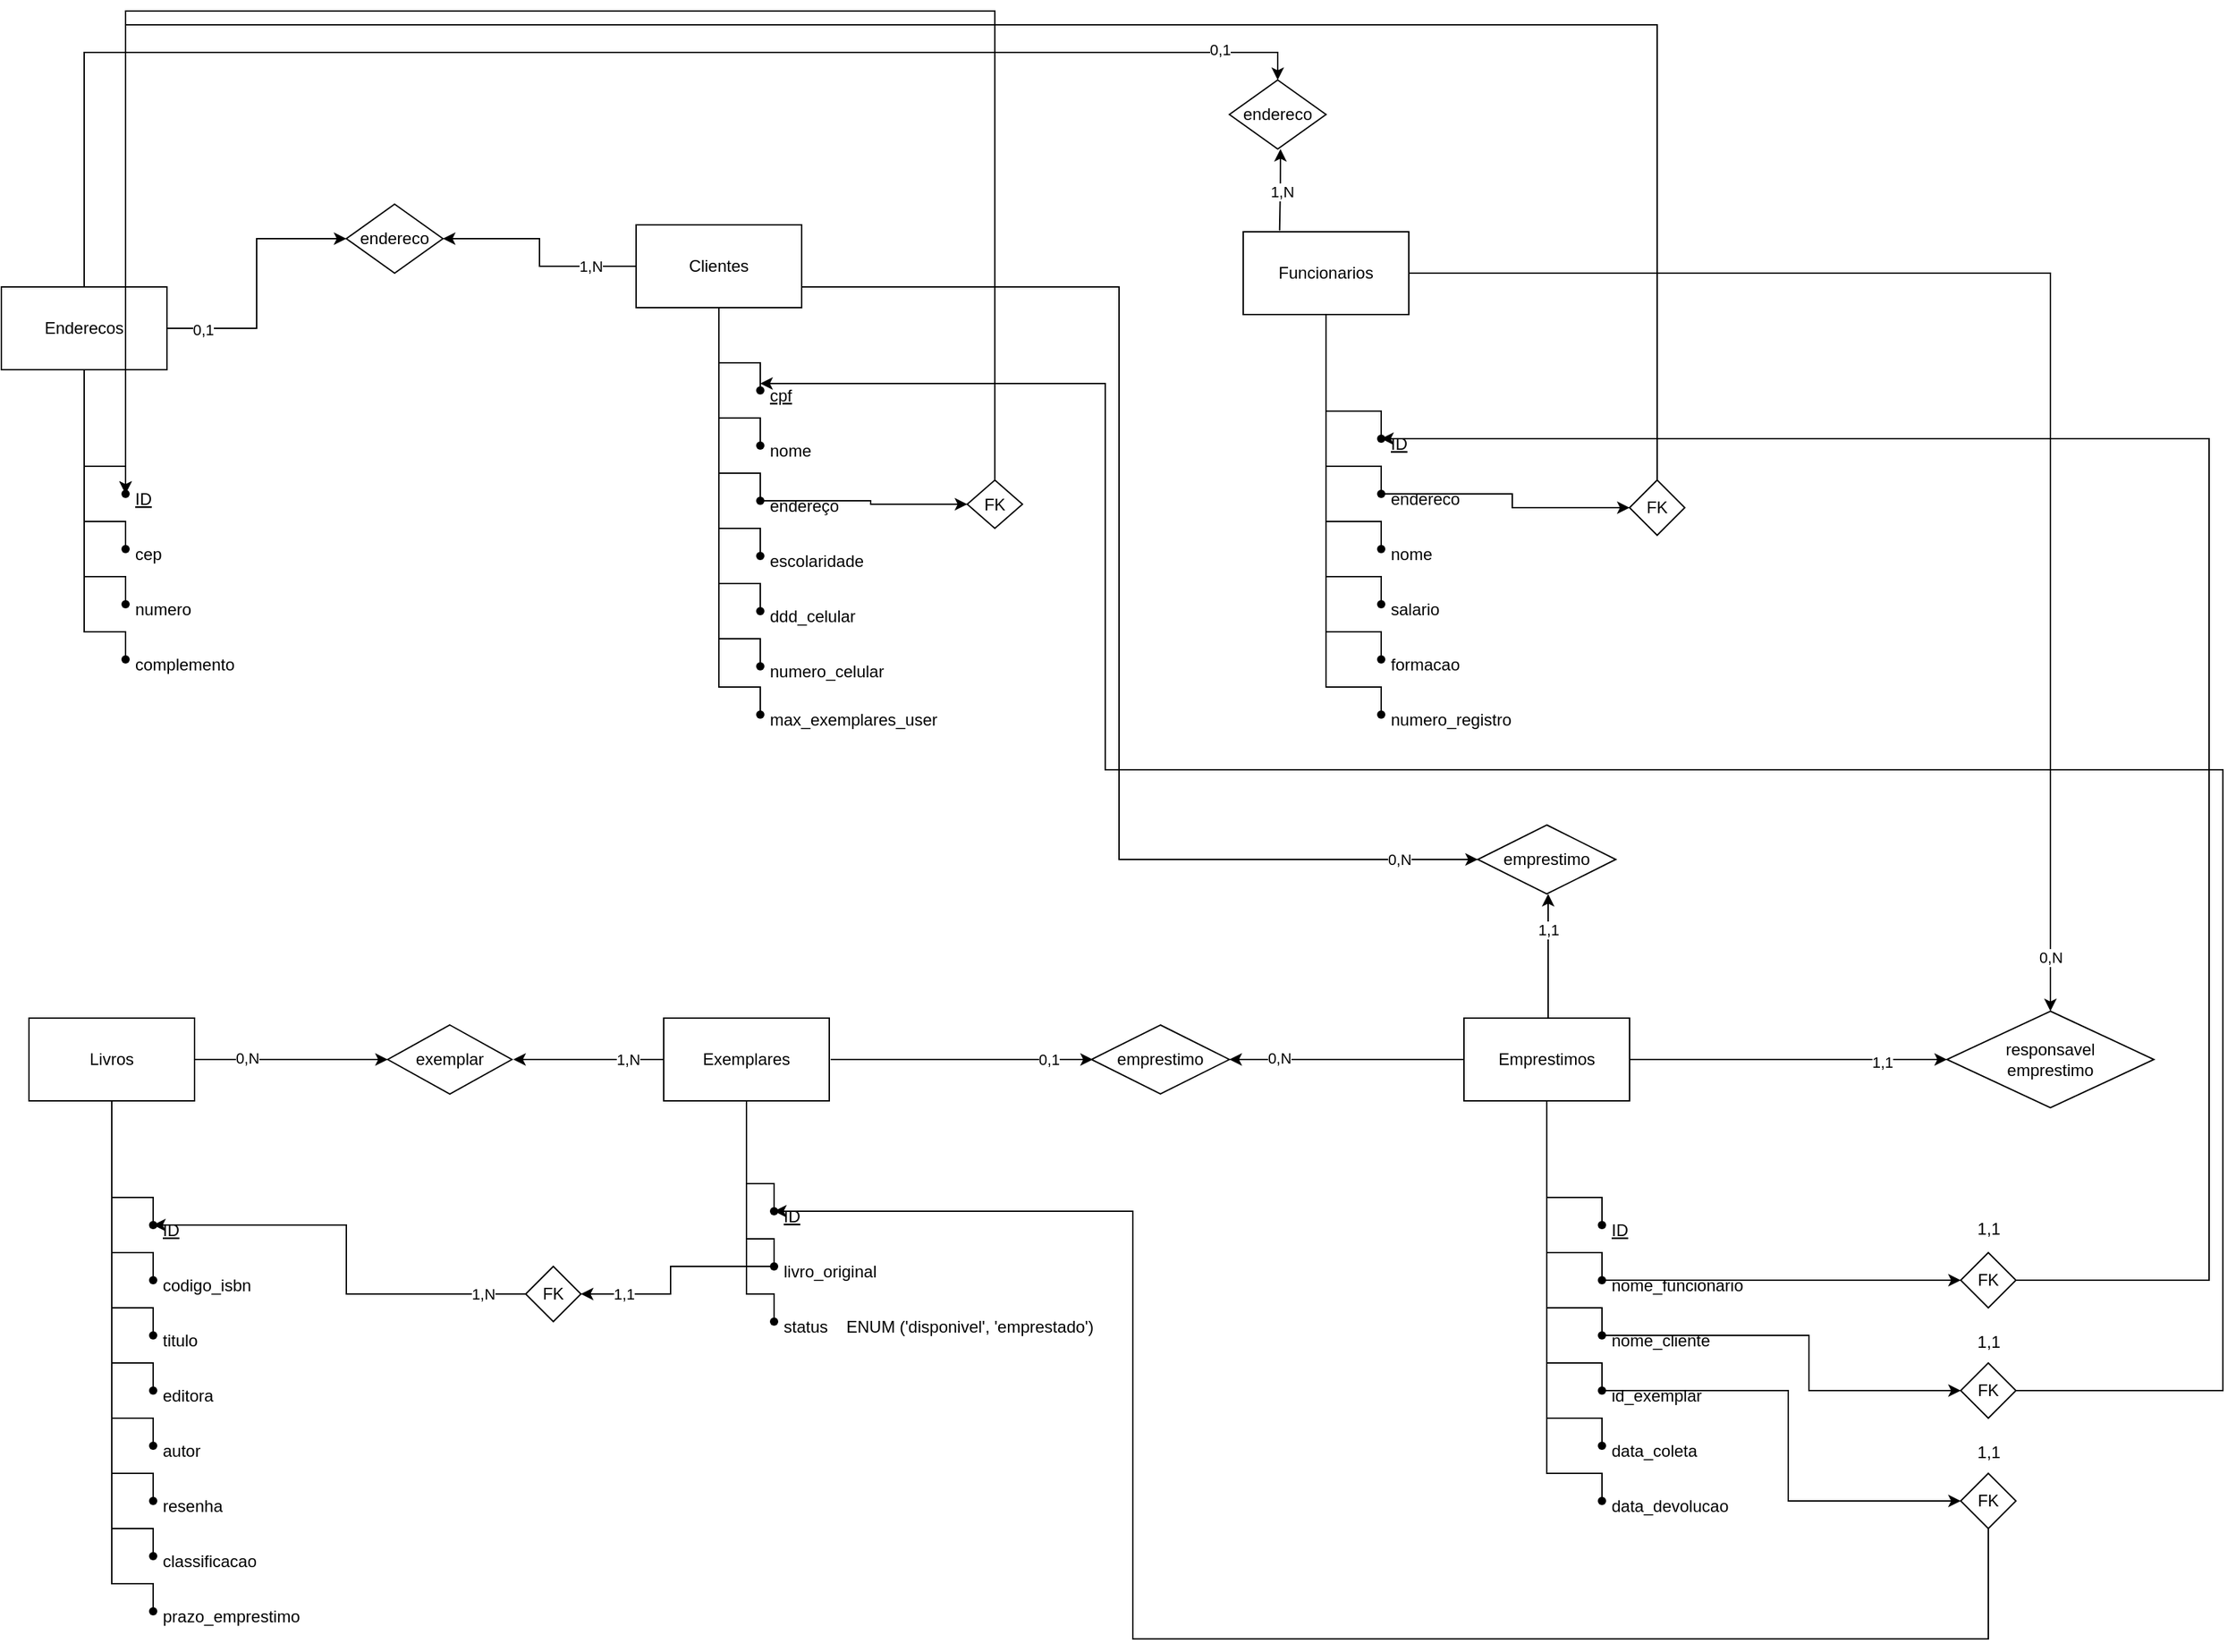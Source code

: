 <mxfile version="26.0.16">
  <diagram name="Página-1" id="2wBWa6SH8k_BJZSG11Gt">
    <mxGraphModel dx="1095" dy="582" grid="1" gridSize="10" guides="1" tooltips="1" connect="1" arrows="1" fold="1" page="1" pageScale="1" pageWidth="827" pageHeight="1169" math="0" shadow="0">
      <root>
        <mxCell id="0" />
        <mxCell id="1" parent="0" />
        <mxCell id="Hs97w1eVz7pWMQiGefDF-9" style="edgeStyle=orthogonalEdgeStyle;rounded=0;orthogonalLoop=1;jettySize=auto;html=1;endArrow=none;startFill=0;" edge="1" parent="1" source="Hs97w1eVz7pWMQiGefDF-1" target="Hs97w1eVz7pWMQiGefDF-4">
          <mxGeometry relative="1" as="geometry">
            <Array as="points">
              <mxPoint x="240" y="430" />
            </Array>
          </mxGeometry>
        </mxCell>
        <mxCell id="Hs97w1eVz7pWMQiGefDF-10" style="edgeStyle=orthogonalEdgeStyle;rounded=0;orthogonalLoop=1;jettySize=auto;html=1;endArrow=none;startFill=0;" edge="1" parent="1" source="Hs97w1eVz7pWMQiGefDF-1" target="Hs97w1eVz7pWMQiGefDF-3">
          <mxGeometry relative="1" as="geometry">
            <Array as="points">
              <mxPoint x="240" y="470" />
            </Array>
          </mxGeometry>
        </mxCell>
        <mxCell id="Hs97w1eVz7pWMQiGefDF-11" style="edgeStyle=orthogonalEdgeStyle;rounded=0;orthogonalLoop=1;jettySize=auto;html=1;endArrow=none;startFill=0;" edge="1" parent="1" source="Hs97w1eVz7pWMQiGefDF-1" target="Hs97w1eVz7pWMQiGefDF-6">
          <mxGeometry relative="1" as="geometry">
            <Array as="points">
              <mxPoint x="240" y="510" />
            </Array>
          </mxGeometry>
        </mxCell>
        <mxCell id="Hs97w1eVz7pWMQiGefDF-95" style="edgeStyle=orthogonalEdgeStyle;rounded=0;orthogonalLoop=1;jettySize=auto;html=1;entryX=0;entryY=0.5;entryDx=0;entryDy=0;" edge="1" parent="1" source="Hs97w1eVz7pWMQiGefDF-1" target="Hs97w1eVz7pWMQiGefDF-94">
          <mxGeometry relative="1" as="geometry" />
        </mxCell>
        <mxCell id="Hs97w1eVz7pWMQiGefDF-105" value="0,1" style="edgeLabel;html=1;align=center;verticalAlign=middle;resizable=0;points=[];" vertex="1" connectable="0" parent="Hs97w1eVz7pWMQiGefDF-95">
          <mxGeometry x="-0.733" y="-1" relative="1" as="geometry">
            <mxPoint as="offset" />
          </mxGeometry>
        </mxCell>
        <mxCell id="Hs97w1eVz7pWMQiGefDF-102" style="edgeStyle=orthogonalEdgeStyle;rounded=0;orthogonalLoop=1;jettySize=auto;html=1;entryX=0.5;entryY=0;entryDx=0;entryDy=0;" edge="1" parent="1" source="Hs97w1eVz7pWMQiGefDF-1" target="Hs97w1eVz7pWMQiGefDF-100">
          <mxGeometry relative="1" as="geometry">
            <Array as="points">
              <mxPoint x="240" y="90" />
              <mxPoint x="1105" y="90" />
            </Array>
          </mxGeometry>
        </mxCell>
        <mxCell id="Hs97w1eVz7pWMQiGefDF-106" value="0,1" style="edgeLabel;html=1;align=center;verticalAlign=middle;resizable=0;points=[];" vertex="1" connectable="0" parent="Hs97w1eVz7pWMQiGefDF-102">
          <mxGeometry x="0.882" y="2" relative="1" as="geometry">
            <mxPoint as="offset" />
          </mxGeometry>
        </mxCell>
        <mxCell id="Hs97w1eVz7pWMQiGefDF-1" value="Enderecos" style="whiteSpace=wrap;html=1;" vertex="1" parent="1">
          <mxGeometry x="180" y="260" width="120" height="60" as="geometry" />
        </mxCell>
        <mxCell id="Hs97w1eVz7pWMQiGefDF-2" value="ID" style="shape=waypoint;sketch=0;size=6;pointerEvents=1;points=[];fillColor=none;resizable=0;rotatable=0;perimeter=centerPerimeter;snapToPoint=1;align=left;spacingLeft=15;verticalAlign=top;fontStyle=4" vertex="1" parent="1">
          <mxGeometry x="260" y="400" width="20" height="20" as="geometry" />
        </mxCell>
        <mxCell id="Hs97w1eVz7pWMQiGefDF-3" value="numero" style="shape=waypoint;sketch=0;size=6;pointerEvents=1;points=[];fillColor=none;resizable=0;rotatable=0;perimeter=centerPerimeter;snapToPoint=1;align=left;spacingLeft=15;verticalAlign=top;" vertex="1" parent="1">
          <mxGeometry x="260" y="480" width="20" height="20" as="geometry" />
        </mxCell>
        <mxCell id="Hs97w1eVz7pWMQiGefDF-4" value="cep" style="shape=waypoint;sketch=0;size=6;pointerEvents=1;points=[];fillColor=none;resizable=0;rotatable=0;perimeter=centerPerimeter;snapToPoint=1;align=left;spacingLeft=15;verticalAlign=top;" vertex="1" parent="1">
          <mxGeometry x="260" y="440" width="20" height="20" as="geometry" />
        </mxCell>
        <mxCell id="Hs97w1eVz7pWMQiGefDF-6" value="complemento" style="shape=waypoint;sketch=0;size=6;pointerEvents=1;points=[];fillColor=none;resizable=0;rotatable=0;perimeter=centerPerimeter;snapToPoint=1;align=left;spacingLeft=15;verticalAlign=top;" vertex="1" parent="1">
          <mxGeometry x="260" y="520" width="20" height="20" as="geometry" />
        </mxCell>
        <mxCell id="Hs97w1eVz7pWMQiGefDF-7" style="edgeStyle=orthogonalEdgeStyle;rounded=0;orthogonalLoop=1;jettySize=auto;html=1;entryX=0.583;entryY=-0.067;entryDx=0;entryDy=0;entryPerimeter=0;" edge="1" parent="1" source="Hs97w1eVz7pWMQiGefDF-4" target="Hs97w1eVz7pWMQiGefDF-4">
          <mxGeometry relative="1" as="geometry" />
        </mxCell>
        <mxCell id="Hs97w1eVz7pWMQiGefDF-8" style="edgeStyle=orthogonalEdgeStyle;rounded=0;orthogonalLoop=1;jettySize=auto;html=1;entryX=0.274;entryY=0.481;entryDx=0;entryDy=0;entryPerimeter=0;endArrow=none;startFill=0;" edge="1" parent="1" source="Hs97w1eVz7pWMQiGefDF-1" target="Hs97w1eVz7pWMQiGefDF-2">
          <mxGeometry relative="1" as="geometry">
            <Array as="points">
              <mxPoint x="240" y="390" />
            </Array>
          </mxGeometry>
        </mxCell>
        <mxCell id="Hs97w1eVz7pWMQiGefDF-96" style="edgeStyle=orthogonalEdgeStyle;rounded=0;orthogonalLoop=1;jettySize=auto;html=1;entryX=1;entryY=0.5;entryDx=0;entryDy=0;" edge="1" parent="1" source="Hs97w1eVz7pWMQiGefDF-12" target="Hs97w1eVz7pWMQiGefDF-94">
          <mxGeometry relative="1" as="geometry" />
        </mxCell>
        <mxCell id="Hs97w1eVz7pWMQiGefDF-104" value="1,N" style="edgeLabel;html=1;align=center;verticalAlign=middle;resizable=0;points=[];" vertex="1" connectable="0" parent="Hs97w1eVz7pWMQiGefDF-96">
          <mxGeometry x="-0.589" relative="1" as="geometry">
            <mxPoint as="offset" />
          </mxGeometry>
        </mxCell>
        <mxCell id="Hs97w1eVz7pWMQiGefDF-117" style="edgeStyle=orthogonalEdgeStyle;rounded=0;orthogonalLoop=1;jettySize=auto;html=1;entryX=0;entryY=0.5;entryDx=0;entryDy=0;" edge="1" parent="1" target="Hs97w1eVz7pWMQiGefDF-116">
          <mxGeometry relative="1" as="geometry">
            <mxPoint x="750" y="259.998" as="sourcePoint" />
            <mxPoint x="1240" y="689.95" as="targetPoint" />
            <Array as="points">
              <mxPoint x="990" y="260" />
              <mxPoint x="990" y="675" />
            </Array>
          </mxGeometry>
        </mxCell>
        <mxCell id="Hs97w1eVz7pWMQiGefDF-143" value="0,N" style="edgeLabel;html=1;align=center;verticalAlign=middle;resizable=0;points=[];" vertex="1" connectable="0" parent="Hs97w1eVz7pWMQiGefDF-117">
          <mxGeometry x="0.875" relative="1" as="geometry">
            <mxPoint as="offset" />
          </mxGeometry>
        </mxCell>
        <mxCell id="Hs97w1eVz7pWMQiGefDF-12" value="Clientes" style="whiteSpace=wrap;html=1;" vertex="1" parent="1">
          <mxGeometry x="640" y="215" width="120" height="60" as="geometry" />
        </mxCell>
        <mxCell id="Hs97w1eVz7pWMQiGefDF-13" value="cpf" style="shape=waypoint;sketch=0;size=6;pointerEvents=1;points=[];fillColor=none;resizable=0;rotatable=0;perimeter=centerPerimeter;snapToPoint=1;align=left;spacingLeft=15;verticalAlign=top;fontStyle=4" vertex="1" parent="1">
          <mxGeometry x="720" y="325" width="20" height="20" as="geometry" />
        </mxCell>
        <mxCell id="Hs97w1eVz7pWMQiGefDF-15" value="escolaridade" style="shape=waypoint;sketch=0;size=6;pointerEvents=1;points=[];fillColor=none;resizable=0;rotatable=0;perimeter=centerPerimeter;snapToPoint=1;align=left;spacingLeft=15;verticalAlign=top;" vertex="1" parent="1">
          <mxGeometry x="720" y="445" width="20" height="20" as="geometry" />
        </mxCell>
        <mxCell id="Hs97w1eVz7pWMQiGefDF-16" value="nome" style="shape=waypoint;sketch=0;size=6;pointerEvents=1;points=[];fillColor=none;resizable=0;rotatable=0;perimeter=centerPerimeter;snapToPoint=1;align=left;spacingLeft=15;verticalAlign=top;" vertex="1" parent="1">
          <mxGeometry x="720" y="365" width="20" height="20" as="geometry" />
        </mxCell>
        <mxCell id="Hs97w1eVz7pWMQiGefDF-111" style="edgeStyle=orthogonalEdgeStyle;rounded=0;orthogonalLoop=1;jettySize=auto;html=1;entryX=0;entryY=0.5;entryDx=0;entryDy=0;" edge="1" parent="1" source="Hs97w1eVz7pWMQiGefDF-17" target="Hs97w1eVz7pWMQiGefDF-110">
          <mxGeometry relative="1" as="geometry" />
        </mxCell>
        <mxCell id="Hs97w1eVz7pWMQiGefDF-17" value="endereço" style="shape=waypoint;sketch=0;size=6;pointerEvents=1;points=[];fillColor=none;resizable=0;rotatable=0;perimeter=centerPerimeter;snapToPoint=1;align=left;spacingLeft=15;verticalAlign=top;" vertex="1" parent="1">
          <mxGeometry x="720" y="405" width="20" height="20" as="geometry" />
        </mxCell>
        <mxCell id="Hs97w1eVz7pWMQiGefDF-18" value="numero_celular" style="shape=waypoint;sketch=0;size=6;pointerEvents=1;points=[];fillColor=none;resizable=0;rotatable=0;perimeter=centerPerimeter;snapToPoint=1;align=left;spacingLeft=15;verticalAlign=top;" vertex="1" parent="1">
          <mxGeometry x="720" y="525" width="20" height="20" as="geometry" />
        </mxCell>
        <mxCell id="Hs97w1eVz7pWMQiGefDF-19" value="ddd_celular" style="shape=waypoint;sketch=0;size=6;pointerEvents=1;points=[];fillColor=none;resizable=0;rotatable=0;perimeter=centerPerimeter;snapToPoint=1;align=left;spacingLeft=15;verticalAlign=top;" vertex="1" parent="1">
          <mxGeometry x="720" y="485" width="20" height="20" as="geometry" />
        </mxCell>
        <mxCell id="Hs97w1eVz7pWMQiGefDF-20" value="max_exemplares_user" style="shape=waypoint;sketch=0;size=6;pointerEvents=1;points=[];fillColor=none;resizable=0;rotatable=0;perimeter=centerPerimeter;snapToPoint=1;align=left;spacingLeft=15;verticalAlign=top;" vertex="1" parent="1">
          <mxGeometry x="720" y="560" width="20" height="20" as="geometry" />
        </mxCell>
        <mxCell id="Hs97w1eVz7pWMQiGefDF-22" style="edgeStyle=orthogonalEdgeStyle;rounded=0;orthogonalLoop=1;jettySize=auto;html=1;entryX=0.333;entryY=0.328;entryDx=0;entryDy=0;entryPerimeter=0;endArrow=none;startFill=0;" edge="1" parent="1" source="Hs97w1eVz7pWMQiGefDF-12" target="Hs97w1eVz7pWMQiGefDF-13">
          <mxGeometry relative="1" as="geometry">
            <Array as="points">
              <mxPoint x="700" y="315" />
            </Array>
          </mxGeometry>
        </mxCell>
        <mxCell id="Hs97w1eVz7pWMQiGefDF-23" style="edgeStyle=orthogonalEdgeStyle;rounded=0;orthogonalLoop=1;jettySize=auto;html=1;entryX=0.4;entryY=0.373;entryDx=0;entryDy=0;entryPerimeter=0;endArrow=none;startFill=0;" edge="1" parent="1" source="Hs97w1eVz7pWMQiGefDF-12" target="Hs97w1eVz7pWMQiGefDF-16">
          <mxGeometry relative="1" as="geometry">
            <Array as="points">
              <mxPoint x="700" y="355" />
            </Array>
          </mxGeometry>
        </mxCell>
        <mxCell id="Hs97w1eVz7pWMQiGefDF-24" style="edgeStyle=orthogonalEdgeStyle;rounded=0;orthogonalLoop=1;jettySize=auto;html=1;entryX=0.285;entryY=0.162;entryDx=0;entryDy=0;entryPerimeter=0;endArrow=none;startFill=0;" edge="1" parent="1" source="Hs97w1eVz7pWMQiGefDF-12" target="Hs97w1eVz7pWMQiGefDF-17">
          <mxGeometry relative="1" as="geometry">
            <Array as="points">
              <mxPoint x="700" y="395" />
            </Array>
          </mxGeometry>
        </mxCell>
        <mxCell id="Hs97w1eVz7pWMQiGefDF-25" style="edgeStyle=orthogonalEdgeStyle;rounded=0;orthogonalLoop=1;jettySize=auto;html=1;entryX=0.285;entryY=0.123;entryDx=0;entryDy=0;entryPerimeter=0;endArrow=none;startFill=0;" edge="1" parent="1" source="Hs97w1eVz7pWMQiGefDF-12" target="Hs97w1eVz7pWMQiGefDF-15">
          <mxGeometry relative="1" as="geometry">
            <Array as="points">
              <mxPoint x="700" y="435" />
            </Array>
          </mxGeometry>
        </mxCell>
        <mxCell id="Hs97w1eVz7pWMQiGefDF-26" style="edgeStyle=orthogonalEdgeStyle;rounded=0;orthogonalLoop=1;jettySize=auto;html=1;entryX=0.823;entryY=0.162;entryDx=0;entryDy=0;entryPerimeter=0;endArrow=none;startFill=0;" edge="1" parent="1" source="Hs97w1eVz7pWMQiGefDF-12" target="Hs97w1eVz7pWMQiGefDF-19">
          <mxGeometry relative="1" as="geometry">
            <Array as="points">
              <mxPoint x="700" y="475" />
            </Array>
          </mxGeometry>
        </mxCell>
        <mxCell id="Hs97w1eVz7pWMQiGefDF-27" style="edgeStyle=orthogonalEdgeStyle;rounded=0;orthogonalLoop=1;jettySize=auto;html=1;entryX=0.554;entryY=0.315;entryDx=0;entryDy=0;entryPerimeter=0;endArrow=none;startFill=0;" edge="1" parent="1" source="Hs97w1eVz7pWMQiGefDF-12" target="Hs97w1eVz7pWMQiGefDF-18">
          <mxGeometry relative="1" as="geometry">
            <Array as="points">
              <mxPoint x="700" y="515" />
            </Array>
          </mxGeometry>
        </mxCell>
        <mxCell id="Hs97w1eVz7pWMQiGefDF-33" style="edgeStyle=orthogonalEdgeStyle;rounded=0;orthogonalLoop=1;jettySize=auto;html=1;entryX=0.635;entryY=0.856;entryDx=0;entryDy=0;entryPerimeter=0;endArrow=none;startFill=0;" edge="1" parent="1" source="Hs97w1eVz7pWMQiGefDF-12" target="Hs97w1eVz7pWMQiGefDF-20">
          <mxGeometry relative="1" as="geometry">
            <Array as="points">
              <mxPoint x="700" y="550" />
            </Array>
          </mxGeometry>
        </mxCell>
        <mxCell id="Hs97w1eVz7pWMQiGefDF-42" value="" style="edgeStyle=orthogonalEdgeStyle;rounded=0;orthogonalLoop=1;jettySize=auto;html=1;endArrow=none;startFill=0;entryX=0.71;entryY=1.08;entryDx=0;entryDy=0;entryPerimeter=0;" edge="1" parent="1" source="Hs97w1eVz7pWMQiGefDF-34" target="Hs97w1eVz7pWMQiGefDF-36">
          <mxGeometry relative="1" as="geometry">
            <Array as="points">
              <mxPoint x="1140" y="350" />
            </Array>
          </mxGeometry>
        </mxCell>
        <mxCell id="Hs97w1eVz7pWMQiGefDF-46" style="edgeStyle=orthogonalEdgeStyle;rounded=0;orthogonalLoop=1;jettySize=auto;html=1;endArrow=none;startFill=0;" edge="1" parent="1" source="Hs97w1eVz7pWMQiGefDF-34" target="Hs97w1eVz7pWMQiGefDF-38">
          <mxGeometry relative="1" as="geometry">
            <Array as="points">
              <mxPoint x="1140" y="390" />
            </Array>
          </mxGeometry>
        </mxCell>
        <mxCell id="Hs97w1eVz7pWMQiGefDF-49" style="edgeStyle=orthogonalEdgeStyle;rounded=0;orthogonalLoop=1;jettySize=auto;html=1;endArrow=none;startFill=0;" edge="1" parent="1" source="Hs97w1eVz7pWMQiGefDF-34" target="Hs97w1eVz7pWMQiGefDF-39">
          <mxGeometry relative="1" as="geometry">
            <Array as="points">
              <mxPoint x="1140" y="470" />
            </Array>
          </mxGeometry>
        </mxCell>
        <mxCell id="Hs97w1eVz7pWMQiGefDF-101" style="edgeStyle=orthogonalEdgeStyle;rounded=0;orthogonalLoop=1;jettySize=auto;html=1;entryX=0.5;entryY=1;entryDx=0;entryDy=0;exitX=0.203;exitY=-0.014;exitDx=0;exitDy=0;exitPerimeter=0;" edge="1" parent="1">
          <mxGeometry relative="1" as="geometry">
            <mxPoint x="1106.36" y="219.16" as="sourcePoint" />
            <mxPoint x="1107" y="160.0" as="targetPoint" />
          </mxGeometry>
        </mxCell>
        <mxCell id="Hs97w1eVz7pWMQiGefDF-103" value="1,N" style="edgeLabel;html=1;align=center;verticalAlign=middle;resizable=0;points=[];" vertex="1" connectable="0" parent="Hs97w1eVz7pWMQiGefDF-101">
          <mxGeometry x="-0.063" y="-1" relative="1" as="geometry">
            <mxPoint as="offset" />
          </mxGeometry>
        </mxCell>
        <mxCell id="Hs97w1eVz7pWMQiGefDF-164" style="edgeStyle=orthogonalEdgeStyle;rounded=0;orthogonalLoop=1;jettySize=auto;html=1;entryX=0.5;entryY=0;entryDx=0;entryDy=0;" edge="1" parent="1" source="Hs97w1eVz7pWMQiGefDF-34" target="Hs97w1eVz7pWMQiGefDF-162">
          <mxGeometry relative="1" as="geometry" />
        </mxCell>
        <mxCell id="Hs97w1eVz7pWMQiGefDF-166" value="0,N" style="edgeLabel;html=1;align=center;verticalAlign=middle;resizable=0;points=[];" vertex="1" connectable="0" parent="Hs97w1eVz7pWMQiGefDF-164">
          <mxGeometry x="0.922" relative="1" as="geometry">
            <mxPoint as="offset" />
          </mxGeometry>
        </mxCell>
        <mxCell id="Hs97w1eVz7pWMQiGefDF-34" value="Funcionarios" style="whiteSpace=wrap;html=1;" vertex="1" parent="1">
          <mxGeometry x="1080" y="220" width="120" height="60" as="geometry" />
        </mxCell>
        <mxCell id="Hs97w1eVz7pWMQiGefDF-36" value="ID" style="shape=waypoint;sketch=0;size=6;pointerEvents=1;points=[];fillColor=none;resizable=0;rotatable=0;perimeter=centerPerimeter;snapToPoint=1;align=left;spacingLeft=15;verticalAlign=top;fontStyle=4" vertex="1" parent="1">
          <mxGeometry x="1170" y="360" width="20" height="20" as="geometry" />
        </mxCell>
        <mxCell id="Hs97w1eVz7pWMQiGefDF-37" value="nome" style="shape=waypoint;sketch=0;size=6;pointerEvents=1;points=[];fillColor=none;resizable=0;rotatable=0;perimeter=centerPerimeter;snapToPoint=1;align=left;spacingLeft=15;verticalAlign=top;" vertex="1" parent="1">
          <mxGeometry x="1170" y="440" width="20" height="20" as="geometry" />
        </mxCell>
        <mxCell id="Hs97w1eVz7pWMQiGefDF-108" style="edgeStyle=orthogonalEdgeStyle;rounded=0;orthogonalLoop=1;jettySize=auto;html=1;entryX=0;entryY=0.5;entryDx=0;entryDy=0;" edge="1" parent="1" source="Hs97w1eVz7pWMQiGefDF-38" target="Hs97w1eVz7pWMQiGefDF-107">
          <mxGeometry relative="1" as="geometry" />
        </mxCell>
        <mxCell id="Hs97w1eVz7pWMQiGefDF-38" value="endereco" style="shape=waypoint;sketch=0;size=6;pointerEvents=1;points=[];fillColor=none;resizable=0;rotatable=0;perimeter=centerPerimeter;snapToPoint=1;align=left;spacingLeft=15;verticalAlign=top;" vertex="1" parent="1">
          <mxGeometry x="1170" y="400" width="20" height="20" as="geometry" />
        </mxCell>
        <mxCell id="Hs97w1eVz7pWMQiGefDF-39" value="salario" style="shape=waypoint;sketch=0;size=6;pointerEvents=1;points=[];fillColor=none;resizable=0;rotatable=0;perimeter=centerPerimeter;snapToPoint=1;align=left;spacingLeft=15;verticalAlign=top;" vertex="1" parent="1">
          <mxGeometry x="1170" y="480" width="20" height="20" as="geometry" />
        </mxCell>
        <mxCell id="Hs97w1eVz7pWMQiGefDF-40" value="formacao" style="shape=waypoint;sketch=0;size=6;pointerEvents=1;points=[];fillColor=none;resizable=0;rotatable=0;perimeter=centerPerimeter;snapToPoint=1;align=left;spacingLeft=15;verticalAlign=top;" vertex="1" parent="1">
          <mxGeometry x="1170" y="520" width="20" height="20" as="geometry" />
        </mxCell>
        <mxCell id="Hs97w1eVz7pWMQiGefDF-41" value="numero_registro" style="shape=waypoint;sketch=0;size=6;pointerEvents=1;points=[];fillColor=none;resizable=0;rotatable=0;perimeter=centerPerimeter;snapToPoint=1;align=left;spacingLeft=15;verticalAlign=top;" vertex="1" parent="1">
          <mxGeometry x="1170" y="560" width="20" height="20" as="geometry" />
        </mxCell>
        <mxCell id="Hs97w1eVz7pWMQiGefDF-48" style="edgeStyle=orthogonalEdgeStyle;rounded=0;orthogonalLoop=1;jettySize=auto;html=1;entryX=0.527;entryY=0.104;entryDx=0;entryDy=0;entryPerimeter=0;endArrow=none;startFill=0;" edge="1" parent="1" source="Hs97w1eVz7pWMQiGefDF-34" target="Hs97w1eVz7pWMQiGefDF-37">
          <mxGeometry relative="1" as="geometry">
            <Array as="points">
              <mxPoint x="1140" y="430" />
            </Array>
          </mxGeometry>
        </mxCell>
        <mxCell id="Hs97w1eVz7pWMQiGefDF-50" style="edgeStyle=orthogonalEdgeStyle;rounded=0;orthogonalLoop=1;jettySize=auto;html=1;entryX=0.892;entryY=0.546;entryDx=0;entryDy=0;entryPerimeter=0;endArrow=none;startFill=0;" edge="1" parent="1" source="Hs97w1eVz7pWMQiGefDF-34" target="Hs97w1eVz7pWMQiGefDF-40">
          <mxGeometry relative="1" as="geometry">
            <Array as="points">
              <mxPoint x="1140" y="510" />
            </Array>
          </mxGeometry>
        </mxCell>
        <mxCell id="Hs97w1eVz7pWMQiGefDF-51" style="edgeStyle=orthogonalEdgeStyle;rounded=0;orthogonalLoop=1;jettySize=auto;html=1;entryX=0.79;entryY=0.72;entryDx=0;entryDy=0;entryPerimeter=0;endArrow=none;startFill=0;" edge="1" parent="1" source="Hs97w1eVz7pWMQiGefDF-34" target="Hs97w1eVz7pWMQiGefDF-41">
          <mxGeometry relative="1" as="geometry">
            <Array as="points">
              <mxPoint x="1140" y="550" />
            </Array>
          </mxGeometry>
        </mxCell>
        <mxCell id="Hs97w1eVz7pWMQiGefDF-125" style="edgeStyle=orthogonalEdgeStyle;rounded=0;orthogonalLoop=1;jettySize=auto;html=1;entryX=0;entryY=0.5;entryDx=0;entryDy=0;" edge="1" parent="1" source="Hs97w1eVz7pWMQiGefDF-52" target="Hs97w1eVz7pWMQiGefDF-124">
          <mxGeometry relative="1" as="geometry" />
        </mxCell>
        <mxCell id="Hs97w1eVz7pWMQiGefDF-127" value="0,N" style="edgeLabel;html=1;align=center;verticalAlign=middle;resizable=0;points=[];" vertex="1" connectable="0" parent="Hs97w1eVz7pWMQiGefDF-125">
          <mxGeometry x="-0.459" y="1" relative="1" as="geometry">
            <mxPoint as="offset" />
          </mxGeometry>
        </mxCell>
        <mxCell id="Hs97w1eVz7pWMQiGefDF-52" value="Livros" style="whiteSpace=wrap;html=1;" vertex="1" parent="1">
          <mxGeometry x="200" y="790" width="120" height="60" as="geometry" />
        </mxCell>
        <mxCell id="Hs97w1eVz7pWMQiGefDF-53" value="ID" style="shape=waypoint;sketch=0;size=6;pointerEvents=1;points=[];fillColor=none;resizable=0;rotatable=0;perimeter=centerPerimeter;snapToPoint=1;align=left;spacingLeft=15;verticalAlign=top;fontStyle=4" vertex="1" parent="1">
          <mxGeometry x="280" y="930" width="20" height="20" as="geometry" />
        </mxCell>
        <mxCell id="Hs97w1eVz7pWMQiGefDF-54" value="editora" style="shape=waypoint;sketch=0;size=6;pointerEvents=1;points=[];fillColor=none;resizable=0;rotatable=0;perimeter=centerPerimeter;snapToPoint=1;align=left;spacingLeft=15;verticalAlign=top;" vertex="1" parent="1">
          <mxGeometry x="280" y="1050" width="20" height="20" as="geometry" />
        </mxCell>
        <mxCell id="Hs97w1eVz7pWMQiGefDF-55" value="titulo" style="shape=waypoint;sketch=0;size=6;pointerEvents=1;points=[];fillColor=none;resizable=0;rotatable=0;perimeter=centerPerimeter;snapToPoint=1;align=left;spacingLeft=15;verticalAlign=top;" vertex="1" parent="1">
          <mxGeometry x="280" y="1010" width="20" height="20" as="geometry" />
        </mxCell>
        <mxCell id="Hs97w1eVz7pWMQiGefDF-56" value="codigo_isbn" style="shape=waypoint;sketch=0;size=6;pointerEvents=1;points=[];fillColor=none;resizable=0;rotatable=0;perimeter=centerPerimeter;snapToPoint=1;align=left;spacingLeft=15;verticalAlign=top;" vertex="1" parent="1">
          <mxGeometry x="280" y="970" width="20" height="20" as="geometry" />
        </mxCell>
        <mxCell id="Hs97w1eVz7pWMQiGefDF-58" value="classificacao" style="shape=waypoint;sketch=0;size=6;pointerEvents=1;points=[];fillColor=none;resizable=0;rotatable=0;perimeter=centerPerimeter;snapToPoint=1;align=left;spacingLeft=15;verticalAlign=top;" vertex="1" parent="1">
          <mxGeometry x="280" y="1170" width="20" height="20" as="geometry" />
        </mxCell>
        <mxCell id="Hs97w1eVz7pWMQiGefDF-59" value="autor" style="shape=waypoint;sketch=0;size=6;pointerEvents=1;points=[];fillColor=none;resizable=0;rotatable=0;perimeter=centerPerimeter;snapToPoint=1;align=left;spacingLeft=15;verticalAlign=top;" vertex="1" parent="1">
          <mxGeometry x="280" y="1090" width="20" height="20" as="geometry" />
        </mxCell>
        <mxCell id="Hs97w1eVz7pWMQiGefDF-60" value="resenha" style="shape=waypoint;sketch=0;size=6;pointerEvents=1;points=[];fillColor=none;resizable=0;rotatable=0;perimeter=centerPerimeter;snapToPoint=1;align=left;spacingLeft=15;verticalAlign=top;" vertex="1" parent="1">
          <mxGeometry x="280" y="1130" width="20" height="20" as="geometry" />
        </mxCell>
        <mxCell id="Hs97w1eVz7pWMQiGefDF-64" style="edgeStyle=orthogonalEdgeStyle;rounded=0;orthogonalLoop=1;jettySize=auto;html=1;entryX=0.187;entryY=1.179;entryDx=0;entryDy=0;entryPerimeter=0;endArrow=none;startFill=0;" edge="1" parent="1" source="Hs97w1eVz7pWMQiGefDF-52" target="Hs97w1eVz7pWMQiGefDF-53">
          <mxGeometry relative="1" as="geometry">
            <Array as="points">
              <mxPoint x="260" y="920" />
            </Array>
          </mxGeometry>
        </mxCell>
        <mxCell id="Hs97w1eVz7pWMQiGefDF-65" style="edgeStyle=orthogonalEdgeStyle;rounded=0;orthogonalLoop=1;jettySize=auto;html=1;entryX=0.219;entryY=0.082;entryDx=0;entryDy=0;entryPerimeter=0;endArrow=none;startFill=0;" edge="1" parent="1" source="Hs97w1eVz7pWMQiGefDF-52" target="Hs97w1eVz7pWMQiGefDF-56">
          <mxGeometry relative="1" as="geometry">
            <Array as="points">
              <mxPoint x="260" y="960" />
            </Array>
          </mxGeometry>
        </mxCell>
        <mxCell id="Hs97w1eVz7pWMQiGefDF-66" style="edgeStyle=orthogonalEdgeStyle;rounded=0;orthogonalLoop=1;jettySize=auto;html=1;entryX=0.413;entryY=0.308;entryDx=0;entryDy=0;entryPerimeter=0;endArrow=none;startFill=0;" edge="1" parent="1" source="Hs97w1eVz7pWMQiGefDF-52" target="Hs97w1eVz7pWMQiGefDF-55">
          <mxGeometry relative="1" as="geometry">
            <Array as="points">
              <mxPoint x="260" y="1000" />
            </Array>
          </mxGeometry>
        </mxCell>
        <mxCell id="Hs97w1eVz7pWMQiGefDF-67" style="edgeStyle=orthogonalEdgeStyle;rounded=0;orthogonalLoop=1;jettySize=auto;html=1;entryX=0.123;entryY=0.276;entryDx=0;entryDy=0;entryPerimeter=0;endArrow=none;startFill=0;" edge="1" parent="1" source="Hs97w1eVz7pWMQiGefDF-52" target="Hs97w1eVz7pWMQiGefDF-54">
          <mxGeometry relative="1" as="geometry">
            <Array as="points">
              <mxPoint x="260" y="1040" />
            </Array>
          </mxGeometry>
        </mxCell>
        <mxCell id="Hs97w1eVz7pWMQiGefDF-68" style="edgeStyle=orthogonalEdgeStyle;rounded=0;orthogonalLoop=1;jettySize=auto;html=1;entryX=0.123;entryY=0.211;entryDx=0;entryDy=0;entryPerimeter=0;endArrow=none;startFill=0;" edge="1" parent="1" source="Hs97w1eVz7pWMQiGefDF-52" target="Hs97w1eVz7pWMQiGefDF-59">
          <mxGeometry relative="1" as="geometry">
            <Array as="points">
              <mxPoint x="260" y="1080" />
            </Array>
          </mxGeometry>
        </mxCell>
        <mxCell id="Hs97w1eVz7pWMQiGefDF-69" style="edgeStyle=orthogonalEdgeStyle;rounded=0;orthogonalLoop=1;jettySize=auto;html=1;entryX=0.381;entryY=-0.047;entryDx=0;entryDy=0;entryPerimeter=0;endArrow=none;startFill=0;" edge="1" parent="1" source="Hs97w1eVz7pWMQiGefDF-52" target="Hs97w1eVz7pWMQiGefDF-60">
          <mxGeometry relative="1" as="geometry">
            <Array as="points">
              <mxPoint x="260" y="1120" />
            </Array>
          </mxGeometry>
        </mxCell>
        <mxCell id="Hs97w1eVz7pWMQiGefDF-70" style="edgeStyle=orthogonalEdgeStyle;rounded=0;orthogonalLoop=1;jettySize=auto;html=1;entryX=0.51;entryY=0.276;entryDx=0;entryDy=0;entryPerimeter=0;endArrow=none;startFill=0;" edge="1" parent="1" source="Hs97w1eVz7pWMQiGefDF-52" target="Hs97w1eVz7pWMQiGefDF-58">
          <mxGeometry relative="1" as="geometry">
            <Array as="points">
              <mxPoint x="260" y="1160" />
            </Array>
          </mxGeometry>
        </mxCell>
        <mxCell id="Hs97w1eVz7pWMQiGefDF-78" style="edgeStyle=orthogonalEdgeStyle;rounded=0;orthogonalLoop=1;jettySize=auto;html=1;endArrow=none;startFill=0;" edge="1" parent="1" source="Hs97w1eVz7pWMQiGefDF-72" target="Hs97w1eVz7pWMQiGefDF-74">
          <mxGeometry relative="1" as="geometry">
            <Array as="points">
              <mxPoint x="720" y="990" />
            </Array>
          </mxGeometry>
        </mxCell>
        <mxCell id="Hs97w1eVz7pWMQiGefDF-121" style="edgeStyle=orthogonalEdgeStyle;rounded=0;orthogonalLoop=1;jettySize=auto;html=1;entryX=0;entryY=0.5;entryDx=0;entryDy=0;" edge="1" parent="1">
          <mxGeometry relative="1" as="geometry">
            <mxPoint x="781" y="820" as="sourcePoint" />
            <mxPoint x="971" y="820" as="targetPoint" />
          </mxGeometry>
        </mxCell>
        <mxCell id="Hs97w1eVz7pWMQiGefDF-139" value="0,1" style="edgeLabel;html=1;align=center;verticalAlign=middle;resizable=0;points=[];" vertex="1" connectable="0" parent="Hs97w1eVz7pWMQiGefDF-121">
          <mxGeometry x="0.665" relative="1" as="geometry">
            <mxPoint as="offset" />
          </mxGeometry>
        </mxCell>
        <mxCell id="Hs97w1eVz7pWMQiGefDF-126" style="edgeStyle=orthogonalEdgeStyle;rounded=0;orthogonalLoop=1;jettySize=auto;html=1;entryX=1;entryY=0.5;entryDx=0;entryDy=0;" edge="1" parent="1">
          <mxGeometry relative="1" as="geometry">
            <mxPoint x="661" y="820" as="sourcePoint" />
            <mxPoint x="551" y="820" as="targetPoint" />
          </mxGeometry>
        </mxCell>
        <mxCell id="Hs97w1eVz7pWMQiGefDF-129" value="1,N" style="edgeLabel;html=1;align=center;verticalAlign=middle;resizable=0;points=[];" vertex="1" connectable="0" parent="Hs97w1eVz7pWMQiGefDF-126">
          <mxGeometry x="-0.51" relative="1" as="geometry">
            <mxPoint as="offset" />
          </mxGeometry>
        </mxCell>
        <mxCell id="Hs97w1eVz7pWMQiGefDF-72" value="Exemplares" style="whiteSpace=wrap;html=1;" vertex="1" parent="1">
          <mxGeometry x="660" y="790" width="120" height="60" as="geometry" />
        </mxCell>
        <mxCell id="Hs97w1eVz7pWMQiGefDF-73" value="ID" style="shape=waypoint;sketch=0;size=6;pointerEvents=1;points=[];fillColor=none;resizable=0;rotatable=0;perimeter=centerPerimeter;snapToPoint=1;align=left;spacingLeft=15;verticalAlign=top;fontStyle=4" vertex="1" parent="1">
          <mxGeometry x="730" y="920" width="20" height="20" as="geometry" />
        </mxCell>
        <mxCell id="Hs97w1eVz7pWMQiGefDF-74" value="status    ENUM (&#39;disponivel&#39;, &#39;emprestado&#39;)" style="shape=waypoint;sketch=0;size=6;pointerEvents=1;points=[];fillColor=none;resizable=0;rotatable=0;perimeter=centerPerimeter;snapToPoint=1;align=left;spacingLeft=15;verticalAlign=top;" vertex="1" parent="1">
          <mxGeometry x="730" y="1000" width="20" height="20" as="geometry" />
        </mxCell>
        <mxCell id="Hs97w1eVz7pWMQiGefDF-75" value="livro_original" style="shape=waypoint;sketch=0;size=6;pointerEvents=1;points=[];fillColor=none;resizable=0;rotatable=0;perimeter=centerPerimeter;snapToPoint=1;align=left;spacingLeft=15;verticalAlign=top;" vertex="1" parent="1">
          <mxGeometry x="730" y="960" width="20" height="20" as="geometry" />
        </mxCell>
        <mxCell id="Hs97w1eVz7pWMQiGefDF-76" style="edgeStyle=orthogonalEdgeStyle;rounded=0;orthogonalLoop=1;jettySize=auto;html=1;entryX=0.444;entryY=0.73;entryDx=0;entryDy=0;entryPerimeter=0;endArrow=none;startFill=0;" edge="1" parent="1" source="Hs97w1eVz7pWMQiGefDF-72" target="Hs97w1eVz7pWMQiGefDF-73">
          <mxGeometry relative="1" as="geometry">
            <Array as="points">
              <mxPoint x="720" y="910" />
            </Array>
          </mxGeometry>
        </mxCell>
        <mxCell id="Hs97w1eVz7pWMQiGefDF-77" style="edgeStyle=orthogonalEdgeStyle;rounded=0;orthogonalLoop=1;jettySize=auto;html=1;entryX=-0.041;entryY=0.579;entryDx=0;entryDy=0;entryPerimeter=0;endArrow=none;startFill=0;" edge="1" parent="1" source="Hs97w1eVz7pWMQiGefDF-72" target="Hs97w1eVz7pWMQiGefDF-75">
          <mxGeometry relative="1" as="geometry">
            <Array as="points">
              <mxPoint x="720" y="950" />
            </Array>
          </mxGeometry>
        </mxCell>
        <mxCell id="Hs97w1eVz7pWMQiGefDF-87" style="edgeStyle=orthogonalEdgeStyle;rounded=0;orthogonalLoop=1;jettySize=auto;html=1;endArrow=none;startFill=0;" edge="1" parent="1" source="Hs97w1eVz7pWMQiGefDF-79" target="Hs97w1eVz7pWMQiGefDF-80">
          <mxGeometry relative="1" as="geometry">
            <Array as="points">
              <mxPoint x="1300" y="920" />
            </Array>
          </mxGeometry>
        </mxCell>
        <mxCell id="Hs97w1eVz7pWMQiGefDF-89" style="edgeStyle=orthogonalEdgeStyle;rounded=0;orthogonalLoop=1;jettySize=auto;html=1;endArrow=none;startFill=0;" edge="1" parent="1" source="Hs97w1eVz7pWMQiGefDF-79" target="Hs97w1eVz7pWMQiGefDF-83">
          <mxGeometry relative="1" as="geometry">
            <Array as="points">
              <mxPoint x="1300" y="1000" />
            </Array>
          </mxGeometry>
        </mxCell>
        <mxCell id="Hs97w1eVz7pWMQiGefDF-90" style="edgeStyle=orthogonalEdgeStyle;rounded=0;orthogonalLoop=1;jettySize=auto;html=1;endArrow=none;startFill=0;" edge="1" parent="1" source="Hs97w1eVz7pWMQiGefDF-79" target="Hs97w1eVz7pWMQiGefDF-82">
          <mxGeometry relative="1" as="geometry">
            <Array as="points">
              <mxPoint x="1300" y="1040" />
            </Array>
          </mxGeometry>
        </mxCell>
        <mxCell id="Hs97w1eVz7pWMQiGefDF-118" style="edgeStyle=orthogonalEdgeStyle;rounded=0;orthogonalLoop=1;jettySize=auto;html=1;entryX=0.5;entryY=1;entryDx=0;entryDy=0;" edge="1" parent="1">
          <mxGeometry relative="1" as="geometry">
            <mxPoint x="1301" y="790" as="sourcePoint" />
            <mxPoint x="1301" y="700" as="targetPoint" />
          </mxGeometry>
        </mxCell>
        <mxCell id="Hs97w1eVz7pWMQiGefDF-144" value="1,1" style="edgeLabel;html=1;align=center;verticalAlign=middle;resizable=0;points=[];" vertex="1" connectable="0" parent="Hs97w1eVz7pWMQiGefDF-118">
          <mxGeometry x="0.433" relative="1" as="geometry">
            <mxPoint as="offset" />
          </mxGeometry>
        </mxCell>
        <mxCell id="Hs97w1eVz7pWMQiGefDF-122" style="edgeStyle=orthogonalEdgeStyle;rounded=0;orthogonalLoop=1;jettySize=auto;html=1;entryX=1;entryY=0.5;entryDx=0;entryDy=0;" edge="1" parent="1" source="Hs97w1eVz7pWMQiGefDF-79" target="Hs97w1eVz7pWMQiGefDF-120">
          <mxGeometry relative="1" as="geometry" />
        </mxCell>
        <mxCell id="Hs97w1eVz7pWMQiGefDF-140" value="0,N" style="edgeLabel;html=1;align=center;verticalAlign=middle;resizable=0;points=[];" vertex="1" connectable="0" parent="Hs97w1eVz7pWMQiGefDF-122">
          <mxGeometry x="0.579" y="-1" relative="1" as="geometry">
            <mxPoint as="offset" />
          </mxGeometry>
        </mxCell>
        <mxCell id="Hs97w1eVz7pWMQiGefDF-163" style="edgeStyle=orthogonalEdgeStyle;rounded=0;orthogonalLoop=1;jettySize=auto;html=1;entryX=0;entryY=0.5;entryDx=0;entryDy=0;" edge="1" parent="1" source="Hs97w1eVz7pWMQiGefDF-79" target="Hs97w1eVz7pWMQiGefDF-162">
          <mxGeometry relative="1" as="geometry" />
        </mxCell>
        <mxCell id="Hs97w1eVz7pWMQiGefDF-165" value="1,1" style="edgeLabel;html=1;align=center;verticalAlign=middle;resizable=0;points=[];" vertex="1" connectable="0" parent="Hs97w1eVz7pWMQiGefDF-163">
          <mxGeometry x="0.587" y="-2" relative="1" as="geometry">
            <mxPoint as="offset" />
          </mxGeometry>
        </mxCell>
        <mxCell id="Hs97w1eVz7pWMQiGefDF-79" value="Emprestimos" style="whiteSpace=wrap;html=1;" vertex="1" parent="1">
          <mxGeometry x="1240" y="790" width="120" height="60" as="geometry" />
        </mxCell>
        <mxCell id="Hs97w1eVz7pWMQiGefDF-80" value="ID" style="shape=waypoint;sketch=0;size=6;pointerEvents=1;points=[];fillColor=none;resizable=0;rotatable=0;perimeter=centerPerimeter;snapToPoint=1;align=left;spacingLeft=15;verticalAlign=top;fontStyle=4" vertex="1" parent="1">
          <mxGeometry x="1330" y="930" width="20" height="20" as="geometry" />
        </mxCell>
        <mxCell id="Hs97w1eVz7pWMQiGefDF-168" style="edgeStyle=orthogonalEdgeStyle;rounded=0;orthogonalLoop=1;jettySize=auto;html=1;entryX=0;entryY=0.5;entryDx=0;entryDy=0;" edge="1" parent="1" source="Hs97w1eVz7pWMQiGefDF-81" target="Hs97w1eVz7pWMQiGefDF-167">
          <mxGeometry relative="1" as="geometry" />
        </mxCell>
        <mxCell id="Hs97w1eVz7pWMQiGefDF-81" value="nome_funcionario" style="shape=waypoint;sketch=0;size=6;pointerEvents=1;points=[];fillColor=none;resizable=0;rotatable=0;perimeter=centerPerimeter;snapToPoint=1;align=left;spacingLeft=15;verticalAlign=top;" vertex="1" parent="1">
          <mxGeometry x="1330" y="970" width="20" height="20" as="geometry" />
        </mxCell>
        <mxCell id="Hs97w1eVz7pWMQiGefDF-174" style="edgeStyle=orthogonalEdgeStyle;rounded=0;orthogonalLoop=1;jettySize=auto;html=1;entryX=0;entryY=0.5;entryDx=0;entryDy=0;" edge="1" parent="1" source="Hs97w1eVz7pWMQiGefDF-82" target="Hs97w1eVz7pWMQiGefDF-173">
          <mxGeometry relative="1" as="geometry">
            <Array as="points">
              <mxPoint x="1475" y="1060" />
              <mxPoint x="1475" y="1140" />
            </Array>
          </mxGeometry>
        </mxCell>
        <mxCell id="Hs97w1eVz7pWMQiGefDF-82" value="id_exemplar" style="shape=waypoint;sketch=0;size=6;pointerEvents=1;points=[];fillColor=none;resizable=0;rotatable=0;perimeter=centerPerimeter;snapToPoint=1;align=left;spacingLeft=15;verticalAlign=top;" vertex="1" parent="1">
          <mxGeometry x="1330" y="1050" width="20" height="20" as="geometry" />
        </mxCell>
        <mxCell id="Hs97w1eVz7pWMQiGefDF-171" style="edgeStyle=orthogonalEdgeStyle;rounded=0;orthogonalLoop=1;jettySize=auto;html=1;entryX=0;entryY=0.5;entryDx=0;entryDy=0;" edge="1" parent="1" source="Hs97w1eVz7pWMQiGefDF-83" target="Hs97w1eVz7pWMQiGefDF-170">
          <mxGeometry relative="1" as="geometry">
            <Array as="points">
              <mxPoint x="1490" y="1020" />
              <mxPoint x="1490" y="1060" />
            </Array>
          </mxGeometry>
        </mxCell>
        <mxCell id="Hs97w1eVz7pWMQiGefDF-83" value="nome_cliente" style="shape=waypoint;sketch=0;size=6;pointerEvents=1;points=[];fillColor=none;resizable=0;rotatable=0;perimeter=centerPerimeter;snapToPoint=1;align=left;spacingLeft=15;verticalAlign=top;" vertex="1" parent="1">
          <mxGeometry x="1330" y="1010" width="20" height="20" as="geometry" />
        </mxCell>
        <mxCell id="Hs97w1eVz7pWMQiGefDF-84" value="data_coleta" style="shape=waypoint;sketch=0;size=6;pointerEvents=1;points=[];fillColor=none;resizable=0;rotatable=0;perimeter=centerPerimeter;snapToPoint=1;align=left;spacingLeft=15;verticalAlign=top;" vertex="1" parent="1">
          <mxGeometry x="1330" y="1090" width="20" height="20" as="geometry" />
        </mxCell>
        <mxCell id="Hs97w1eVz7pWMQiGefDF-88" style="edgeStyle=orthogonalEdgeStyle;rounded=0;orthogonalLoop=1;jettySize=auto;html=1;entryX=0.175;entryY=0.25;entryDx=0;entryDy=0;entryPerimeter=0;endArrow=none;startFill=0;" edge="1" parent="1" source="Hs97w1eVz7pWMQiGefDF-79" target="Hs97w1eVz7pWMQiGefDF-81">
          <mxGeometry relative="1" as="geometry">
            <Array as="points">
              <mxPoint x="1300" y="960" />
            </Array>
          </mxGeometry>
        </mxCell>
        <mxCell id="Hs97w1eVz7pWMQiGefDF-91" style="edgeStyle=orthogonalEdgeStyle;rounded=0;orthogonalLoop=1;jettySize=auto;html=1;entryX=0.15;entryY=0.175;entryDx=0;entryDy=0;entryPerimeter=0;endArrow=none;startFill=0;" edge="1" parent="1" source="Hs97w1eVz7pWMQiGefDF-79" target="Hs97w1eVz7pWMQiGefDF-84">
          <mxGeometry relative="1" as="geometry">
            <Array as="points">
              <mxPoint x="1300" y="1080" />
            </Array>
          </mxGeometry>
        </mxCell>
        <mxCell id="Hs97w1eVz7pWMQiGefDF-92" style="edgeStyle=orthogonalEdgeStyle;rounded=0;orthogonalLoop=1;jettySize=auto;html=1;entryX=0.447;entryY=0.279;entryDx=0;entryDy=0;entryPerimeter=0;endArrow=none;startFill=0;" edge="1" parent="1" source="Hs97w1eVz7pWMQiGefDF-79" target="Hs97w1eVz7pWMQiGefDF-141">
          <mxGeometry relative="1" as="geometry">
            <mxPoint x="1340" y="1140" as="targetPoint" />
            <Array as="points">
              <mxPoint x="1300" y="1120" />
              <mxPoint x="1340" y="1120" />
            </Array>
          </mxGeometry>
        </mxCell>
        <mxCell id="Hs97w1eVz7pWMQiGefDF-94" value="endereco" style="rhombus;whiteSpace=wrap;html=1;" vertex="1" parent="1">
          <mxGeometry x="430" y="200" width="70" height="50" as="geometry" />
        </mxCell>
        <mxCell id="Hs97w1eVz7pWMQiGefDF-100" value="endereco" style="rhombus;whiteSpace=wrap;html=1;" vertex="1" parent="1">
          <mxGeometry x="1070" y="110" width="70" height="50" as="geometry" />
        </mxCell>
        <mxCell id="Hs97w1eVz7pWMQiGefDF-107" value="FK" style="rhombus;whiteSpace=wrap;html=1;" vertex="1" parent="1">
          <mxGeometry x="1360" y="400" width="40" height="40" as="geometry" />
        </mxCell>
        <mxCell id="Hs97w1eVz7pWMQiGefDF-109" style="edgeStyle=orthogonalEdgeStyle;rounded=0;orthogonalLoop=1;jettySize=auto;html=1;entryX=0.5;entryY=0.1;entryDx=0;entryDy=0;entryPerimeter=0;" edge="1" parent="1" source="Hs97w1eVz7pWMQiGefDF-107" target="Hs97w1eVz7pWMQiGefDF-2">
          <mxGeometry relative="1" as="geometry">
            <Array as="points">
              <mxPoint x="1380" y="70" />
              <mxPoint x="270" y="70" />
            </Array>
          </mxGeometry>
        </mxCell>
        <mxCell id="Hs97w1eVz7pWMQiGefDF-110" value="FK" style="rhombus;whiteSpace=wrap;html=1;" vertex="1" parent="1">
          <mxGeometry x="880" y="400" width="40" height="35" as="geometry" />
        </mxCell>
        <mxCell id="Hs97w1eVz7pWMQiGefDF-112" style="edgeStyle=orthogonalEdgeStyle;rounded=0;orthogonalLoop=1;jettySize=auto;html=1;entryX=0.75;entryY=0.55;entryDx=0;entryDy=0;entryPerimeter=0;" edge="1" parent="1" source="Hs97w1eVz7pWMQiGefDF-110" target="Hs97w1eVz7pWMQiGefDF-2">
          <mxGeometry relative="1" as="geometry">
            <Array as="points">
              <mxPoint x="900" y="60" />
              <mxPoint x="270" y="60" />
            </Array>
          </mxGeometry>
        </mxCell>
        <mxCell id="Hs97w1eVz7pWMQiGefDF-116" value="emprestimo" style="rhombus;whiteSpace=wrap;html=1;" vertex="1" parent="1">
          <mxGeometry x="1250" y="650" width="100" height="50" as="geometry" />
        </mxCell>
        <mxCell id="Hs97w1eVz7pWMQiGefDF-120" value="emprestimo" style="rhombus;whiteSpace=wrap;html=1;" vertex="1" parent="1">
          <mxGeometry x="970" y="795" width="100" height="50" as="geometry" />
        </mxCell>
        <mxCell id="Hs97w1eVz7pWMQiGefDF-124" value="exemplar" style="rhombus;whiteSpace=wrap;html=1;" vertex="1" parent="1">
          <mxGeometry x="460" y="795" width="90" height="50" as="geometry" />
        </mxCell>
        <mxCell id="Hs97w1eVz7pWMQiGefDF-135" style="edgeStyle=orthogonalEdgeStyle;rounded=0;orthogonalLoop=1;jettySize=auto;html=1;" edge="1" parent="1" source="Hs97w1eVz7pWMQiGefDF-133">
          <mxGeometry relative="1" as="geometry">
            <mxPoint x="290" y="940" as="targetPoint" />
            <Array as="points">
              <mxPoint x="430" y="990" />
              <mxPoint x="430" y="940" />
            </Array>
          </mxGeometry>
        </mxCell>
        <mxCell id="Hs97w1eVz7pWMQiGefDF-137" value="1,N" style="edgeLabel;html=1;align=center;verticalAlign=middle;resizable=0;points=[];" vertex="1" connectable="0" parent="Hs97w1eVz7pWMQiGefDF-135">
          <mxGeometry x="-0.695" relative="1" as="geometry">
            <mxPoint x="18" as="offset" />
          </mxGeometry>
        </mxCell>
        <mxCell id="Hs97w1eVz7pWMQiGefDF-133" value="FK" style="rhombus;whiteSpace=wrap;html=1;" vertex="1" parent="1">
          <mxGeometry x="560" y="970" width="40" height="40" as="geometry" />
        </mxCell>
        <mxCell id="Hs97w1eVz7pWMQiGefDF-134" style="edgeStyle=orthogonalEdgeStyle;rounded=0;orthogonalLoop=1;jettySize=auto;html=1;entryX=1;entryY=0.5;entryDx=0;entryDy=0;exitX=0.025;exitY=0.483;exitDx=0;exitDy=0;exitPerimeter=0;" edge="1" parent="1" source="Hs97w1eVz7pWMQiGefDF-75" target="Hs97w1eVz7pWMQiGefDF-133">
          <mxGeometry relative="1" as="geometry" />
        </mxCell>
        <mxCell id="Hs97w1eVz7pWMQiGefDF-136" value="1,1" style="edgeLabel;html=1;align=center;verticalAlign=middle;resizable=0;points=[];" vertex="1" connectable="0" parent="Hs97w1eVz7pWMQiGefDF-134">
          <mxGeometry x="-0.693" y="2" relative="1" as="geometry">
            <mxPoint x="-85" y="18" as="offset" />
          </mxGeometry>
        </mxCell>
        <mxCell id="Hs97w1eVz7pWMQiGefDF-141" value="data_devolucao" style="shape=waypoint;sketch=0;size=6;pointerEvents=1;points=[];fillColor=none;resizable=0;rotatable=0;perimeter=centerPerimeter;snapToPoint=1;align=left;spacingLeft=15;verticalAlign=top;" vertex="1" parent="1">
          <mxGeometry x="1330" y="1130" width="20" height="20" as="geometry" />
        </mxCell>
        <mxCell id="Hs97w1eVz7pWMQiGefDF-146" value="prazo_emprestimo" style="shape=waypoint;sketch=0;size=6;pointerEvents=1;points=[];fillColor=none;resizable=0;rotatable=0;perimeter=centerPerimeter;snapToPoint=1;align=left;spacingLeft=15;verticalAlign=top;" vertex="1" parent="1">
          <mxGeometry x="280" y="1210" width="20" height="20" as="geometry" />
        </mxCell>
        <mxCell id="Hs97w1eVz7pWMQiGefDF-147" style="edgeStyle=orthogonalEdgeStyle;rounded=0;orthogonalLoop=1;jettySize=auto;html=1;entryX=0.142;entryY=0.525;entryDx=0;entryDy=0;entryPerimeter=0;endArrow=none;startFill=0;" edge="1" parent="1" source="Hs97w1eVz7pWMQiGefDF-52" target="Hs97w1eVz7pWMQiGefDF-146">
          <mxGeometry relative="1" as="geometry">
            <Array as="points">
              <mxPoint x="260" y="1200" />
              <mxPoint x="290" y="1200" />
            </Array>
          </mxGeometry>
        </mxCell>
        <mxCell id="Hs97w1eVz7pWMQiGefDF-162" value="responsavel&lt;div&gt;emprestimo&lt;/div&gt;" style="rhombus;whiteSpace=wrap;html=1;" vertex="1" parent="1">
          <mxGeometry x="1590" y="785" width="150" height="70" as="geometry" />
        </mxCell>
        <mxCell id="Hs97w1eVz7pWMQiGefDF-167" value="FK" style="rhombus;whiteSpace=wrap;html=1;" vertex="1" parent="1">
          <mxGeometry x="1600" y="960" width="40" height="40" as="geometry" />
        </mxCell>
        <mxCell id="Hs97w1eVz7pWMQiGefDF-169" style="edgeStyle=orthogonalEdgeStyle;rounded=0;orthogonalLoop=1;jettySize=auto;html=1;entryX=0.605;entryY=0.795;entryDx=0;entryDy=0;entryPerimeter=0;" edge="1" parent="1" source="Hs97w1eVz7pWMQiGefDF-167" target="Hs97w1eVz7pWMQiGefDF-36">
          <mxGeometry relative="1" as="geometry">
            <Array as="points">
              <mxPoint x="1780" y="980" />
              <mxPoint x="1780" y="370" />
            </Array>
          </mxGeometry>
        </mxCell>
        <mxCell id="Hs97w1eVz7pWMQiGefDF-172" style="edgeStyle=orthogonalEdgeStyle;rounded=0;orthogonalLoop=1;jettySize=auto;html=1;" edge="1" parent="1" source="Hs97w1eVz7pWMQiGefDF-170">
          <mxGeometry relative="1" as="geometry">
            <mxPoint x="730" y="330.0" as="targetPoint" />
            <Array as="points">
              <mxPoint x="1790" y="1060" />
              <mxPoint x="1790" y="610" />
              <mxPoint x="980" y="610" />
              <mxPoint x="980" y="330" />
            </Array>
          </mxGeometry>
        </mxCell>
        <mxCell id="Hs97w1eVz7pWMQiGefDF-170" value="FK" style="rhombus;whiteSpace=wrap;html=1;" vertex="1" parent="1">
          <mxGeometry x="1600" y="1040" width="40" height="40" as="geometry" />
        </mxCell>
        <mxCell id="Hs97w1eVz7pWMQiGefDF-173" value="FK" style="rhombus;whiteSpace=wrap;html=1;" vertex="1" parent="1">
          <mxGeometry x="1600" y="1120" width="40" height="40" as="geometry" />
        </mxCell>
        <mxCell id="Hs97w1eVz7pWMQiGefDF-175" style="edgeStyle=orthogonalEdgeStyle;rounded=0;orthogonalLoop=1;jettySize=auto;html=1;entryX=0.693;entryY=0.914;entryDx=0;entryDy=0;entryPerimeter=0;" edge="1" parent="1" source="Hs97w1eVz7pWMQiGefDF-173" target="Hs97w1eVz7pWMQiGefDF-73">
          <mxGeometry relative="1" as="geometry">
            <Array as="points">
              <mxPoint x="1620" y="1240" />
              <mxPoint x="1000" y="1240" />
              <mxPoint x="1000" y="930" />
            </Array>
          </mxGeometry>
        </mxCell>
        <mxCell id="Hs97w1eVz7pWMQiGefDF-176" value="1,1" style="text;html=1;align=center;verticalAlign=middle;resizable=0;points=[];autosize=1;strokeColor=none;fillColor=none;" vertex="1" parent="1">
          <mxGeometry x="1600" y="928" width="40" height="30" as="geometry" />
        </mxCell>
        <mxCell id="Hs97w1eVz7pWMQiGefDF-177" value="1,1" style="text;html=1;align=center;verticalAlign=middle;resizable=0;points=[];autosize=1;strokeColor=none;fillColor=none;" vertex="1" parent="1">
          <mxGeometry x="1600" y="1010" width="40" height="30" as="geometry" />
        </mxCell>
        <mxCell id="Hs97w1eVz7pWMQiGefDF-178" value="1,1" style="text;html=1;align=center;verticalAlign=middle;resizable=0;points=[];autosize=1;strokeColor=none;fillColor=none;" vertex="1" parent="1">
          <mxGeometry x="1600" y="1090" width="40" height="30" as="geometry" />
        </mxCell>
      </root>
    </mxGraphModel>
  </diagram>
</mxfile>
